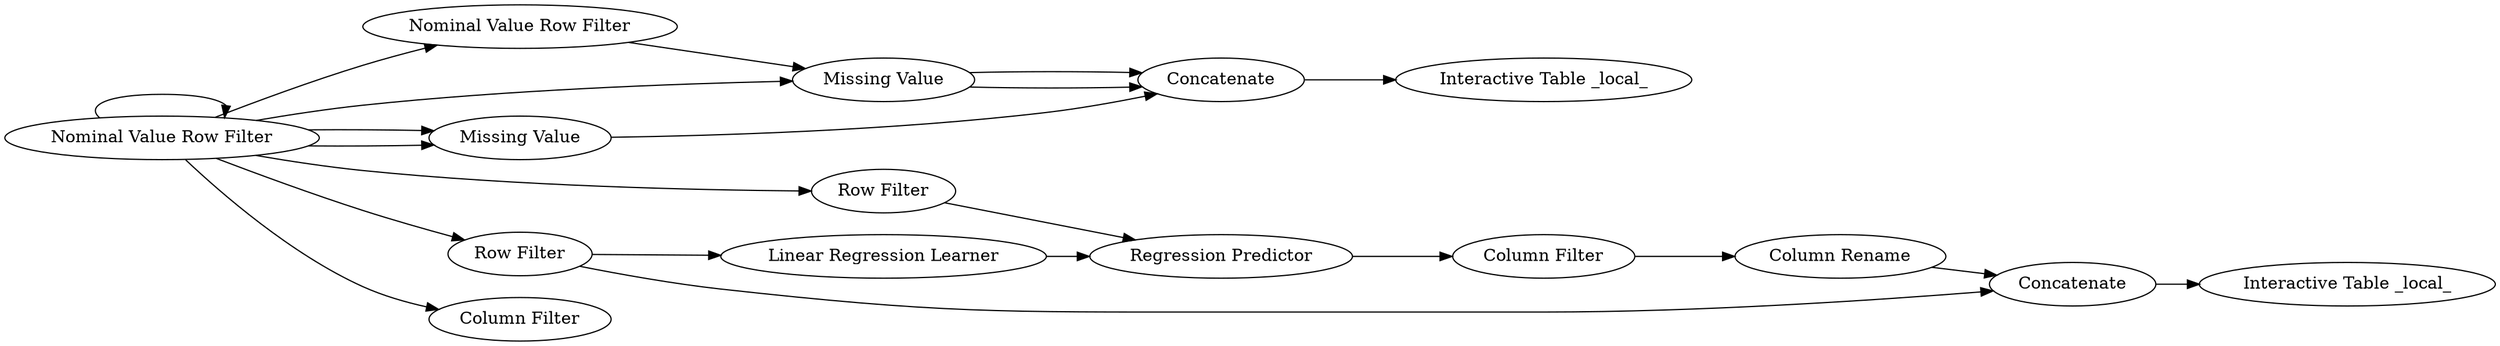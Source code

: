 digraph {
	1 [label="File Reader"]
	2 [label="Interactive Table _local_"]
	3 [label=Statistics]
	4 [label="Missing Value"]
	5 [label="Interactive Table _local_"]
	1 [label="Nominal Value Row Filter"]
	2 [label="Nominal Value Row Filter"]
	3 [label="Missing Value"]
	4 [label="Missing Value"]
	5 [label=Concatenate]
	7 [label="Interactive Table _local_"]
	9 [label="Row Filter"]
	10 [label="Row Filter"]
	11 [label="Linear Regression Learner"]
	12 [label="Regression Predictor"]
	13 [label="Column Filter"]
	14 [label="Column Rename"]
	15 [label=Concatenate]
	16 [label="Interactive Table _local_"]
	17 [label="Column Filter"]
	1 -> 3
	2 -> 4
	3 -> 5
	4 -> 5
	1 -> 3
	1 -> 2
	1 -> 4
	1 -> 1
	1 -> 9
	1 -> 10
	1 -> 17
	4 -> 5
	5 -> 7
	9 -> 12
	10 -> 11
	10 -> 15
	11 -> 12
	12 -> 13
	13 -> 14
	14 -> 15
	15 -> 16
	rankdir=LR
}
